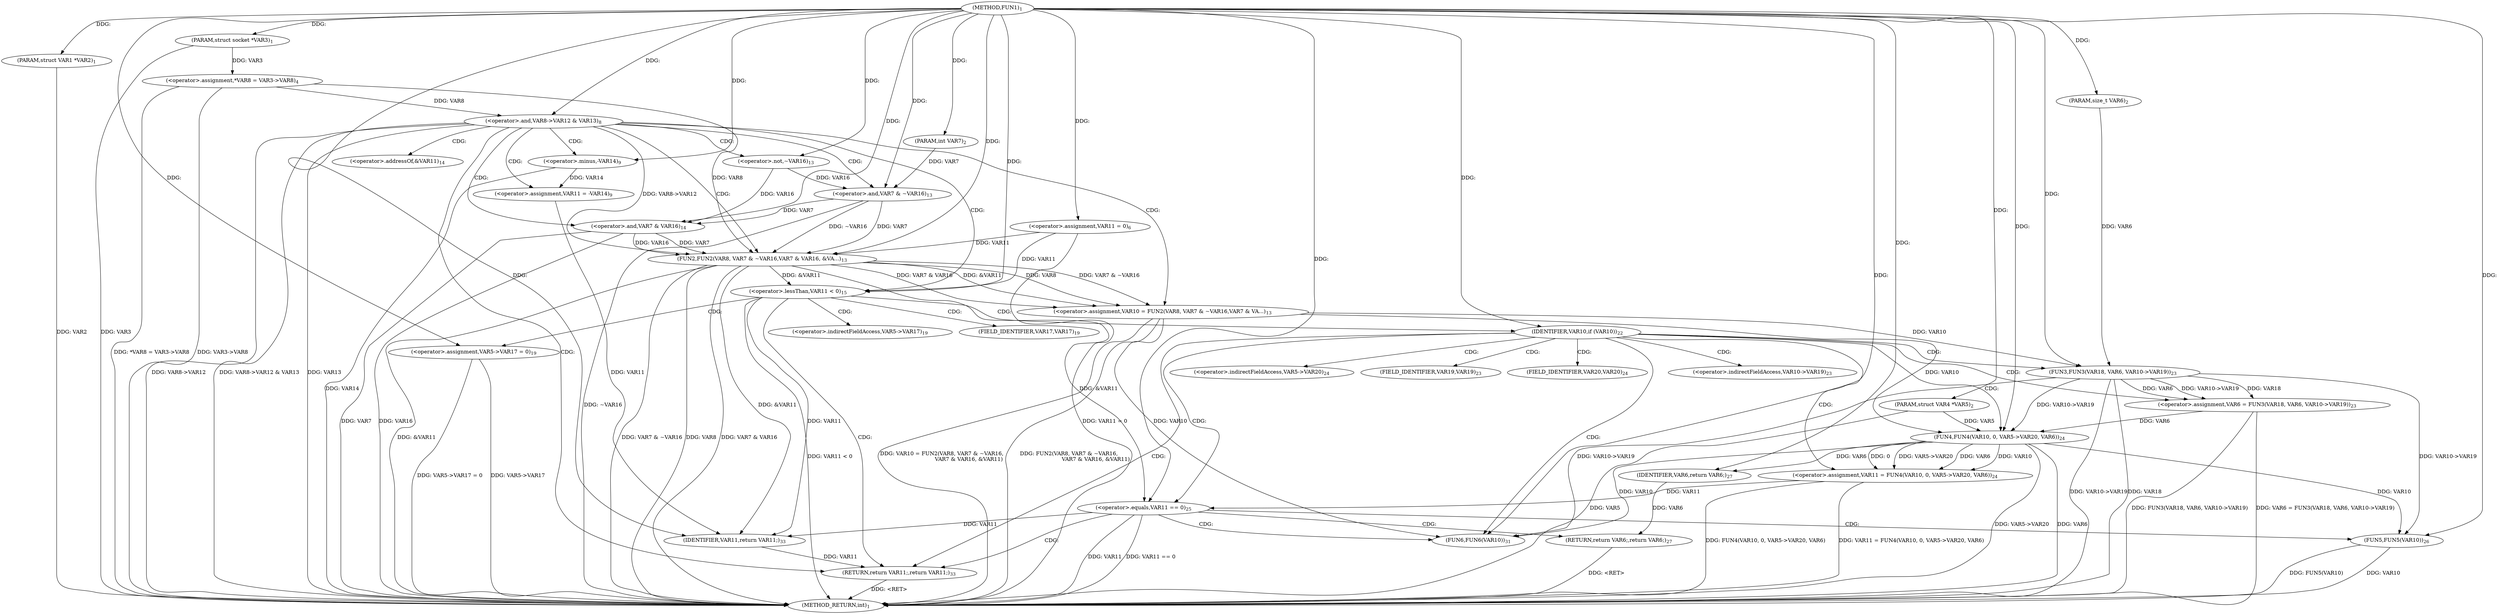 digraph "FUN1" {  
"8" [label = <(METHOD,FUN1)<SUB>1</SUB>> ]
"96" [label = <(METHOD_RETURN,int)<SUB>1</SUB>> ]
"9" [label = <(PARAM,struct VAR1 *VAR2)<SUB>1</SUB>> ]
"10" [label = <(PARAM,struct socket *VAR3)<SUB>1</SUB>> ]
"11" [label = <(PARAM,struct VAR4 *VAR5)<SUB>2</SUB>> ]
"12" [label = <(PARAM,size_t VAR6)<SUB>2</SUB>> ]
"13" [label = <(PARAM,int VAR7)<SUB>2</SUB>> ]
"16" [label = <(&lt;operator&gt;.assignment,*VAR8 = VAR3-&gt;VAR8)<SUB>4</SUB>> ]
"23" [label = <(&lt;operator&gt;.assignment,VAR11 = 0)<SUB>6</SUB>> ]
"38" [label = <(&lt;operator&gt;.assignment,VAR10 = FUN2(VAR8, VAR7 &amp; ~VAR16,
				VAR7 &amp; VA...)<SUB>13</SUB>> ]
"57" [label = <(&lt;operator&gt;.assignment,VAR5-&gt;VAR17 = 0)<SUB>19</SUB>> ]
"91" [label = <(FUN6,FUN6(VAR10))<SUB>31</SUB>> ]
"94" [label = <(RETURN,return VAR11;,return VAR11;)<SUB>33</SUB>> ]
"27" [label = <(&lt;operator&gt;.and,VAR8-&gt;VAR12 &amp; VAR13)<SUB>8</SUB>> ]
"52" [label = <(&lt;operator&gt;.lessThan,VAR11 &lt; 0)<SUB>15</SUB>> ]
"63" [label = <(IDENTIFIER,VAR10,if (VAR10))<SUB>22</SUB>> ]
"95" [label = <(IDENTIFIER,VAR11,return VAR11;)<SUB>33</SUB>> ]
"33" [label = <(&lt;operator&gt;.assignment,VAR11 = -VAR14)<SUB>9</SUB>> ]
"40" [label = <(FUN2,FUN2(VAR8, VAR7 &amp; ~VAR16,
				VAR7 &amp; VAR16, &amp;VA...)<SUB>13</SUB>> ]
"65" [label = <(&lt;operator&gt;.assignment,VAR6 = FUN3(VAR18, VAR6, VAR10-&gt;VAR19))<SUB>23</SUB>> ]
"73" [label = <(&lt;operator&gt;.assignment,VAR11 = FUN4(VAR10, 0, VAR5-&gt;VAR20, VAR6))<SUB>24</SUB>> ]
"42" [label = <(&lt;operator&gt;.and,VAR7 &amp; ~VAR16)<SUB>13</SUB>> ]
"46" [label = <(&lt;operator&gt;.and,VAR7 &amp; VAR16)<SUB>14</SUB>> ]
"83" [label = <(&lt;operator&gt;.equals,VAR11 == 0)<SUB>25</SUB>> ]
"35" [label = <(&lt;operator&gt;.minus,-VAR14)<SUB>9</SUB>> ]
"44" [label = <(&lt;operator&gt;.not,~VAR16)<SUB>13</SUB>> ]
"67" [label = <(FUN3,FUN3(VAR18, VAR6, VAR10-&gt;VAR19))<SUB>23</SUB>> ]
"75" [label = <(FUN4,FUN4(VAR10, 0, VAR5-&gt;VAR20, VAR6))<SUB>24</SUB>> ]
"87" [label = <(FUN5,FUN5(VAR10))<SUB>26</SUB>> ]
"89" [label = <(RETURN,return VAR6;,return VAR6;)<SUB>27</SUB>> ]
"90" [label = <(IDENTIFIER,VAR6,return VAR6;)<SUB>27</SUB>> ]
"58" [label = <(&lt;operator&gt;.indirectFieldAccess,VAR5-&gt;VAR17)<SUB>19</SUB>> ]
"49" [label = <(&lt;operator&gt;.addressOf,&amp;VAR11)<SUB>14</SUB>> ]
"60" [label = <(FIELD_IDENTIFIER,VAR17,VAR17)<SUB>19</SUB>> ]
"70" [label = <(&lt;operator&gt;.indirectFieldAccess,VAR10-&gt;VAR19)<SUB>23</SUB>> ]
"78" [label = <(&lt;operator&gt;.indirectFieldAccess,VAR5-&gt;VAR20)<SUB>24</SUB>> ]
"72" [label = <(FIELD_IDENTIFIER,VAR19,VAR19)<SUB>23</SUB>> ]
"80" [label = <(FIELD_IDENTIFIER,VAR20,VAR20)<SUB>24</SUB>> ]
  "94" -> "96"  [ label = "DDG: &lt;RET&gt;"] 
  "89" -> "96"  [ label = "DDG: &lt;RET&gt;"] 
  "9" -> "96"  [ label = "DDG: VAR2"] 
  "10" -> "96"  [ label = "DDG: VAR3"] 
  "11" -> "96"  [ label = "DDG: VAR5"] 
  "16" -> "96"  [ label = "DDG: VAR3-&gt;VAR8"] 
  "16" -> "96"  [ label = "DDG: *VAR8 = VAR3-&gt;VAR8"] 
  "23" -> "96"  [ label = "DDG: VAR11 = 0"] 
  "27" -> "96"  [ label = "DDG: VAR8-&gt;VAR12"] 
  "27" -> "96"  [ label = "DDG: VAR8-&gt;VAR12 &amp; VAR13"] 
  "40" -> "96"  [ label = "DDG: VAR8"] 
  "42" -> "96"  [ label = "DDG: ~VAR16"] 
  "40" -> "96"  [ label = "DDG: VAR7 &amp; ~VAR16"] 
  "46" -> "96"  [ label = "DDG: VAR7"] 
  "46" -> "96"  [ label = "DDG: VAR16"] 
  "40" -> "96"  [ label = "DDG: VAR7 &amp; VAR16"] 
  "40" -> "96"  [ label = "DDG: &amp;VAR11"] 
  "38" -> "96"  [ label = "DDG: FUN2(VAR8, VAR7 &amp; ~VAR16,
				VAR7 &amp; VAR16, &amp;VAR11)"] 
  "38" -> "96"  [ label = "DDG: VAR10 = FUN2(VAR8, VAR7 &amp; ~VAR16,
				VAR7 &amp; VAR16, &amp;VAR11)"] 
  "52" -> "96"  [ label = "DDG: VAR11 &lt; 0"] 
  "57" -> "96"  [ label = "DDG: VAR5-&gt;VAR17"] 
  "57" -> "96"  [ label = "DDG: VAR5-&gt;VAR17 = 0"] 
  "67" -> "96"  [ label = "DDG: VAR10-&gt;VAR19"] 
  "65" -> "96"  [ label = "DDG: FUN3(VAR18, VAR6, VAR10-&gt;VAR19)"] 
  "65" -> "96"  [ label = "DDG: VAR6 = FUN3(VAR18, VAR6, VAR10-&gt;VAR19)"] 
  "75" -> "96"  [ label = "DDG: VAR5-&gt;VAR20"] 
  "75" -> "96"  [ label = "DDG: VAR6"] 
  "73" -> "96"  [ label = "DDG: FUN4(VAR10, 0, VAR5-&gt;VAR20, VAR6)"] 
  "73" -> "96"  [ label = "DDG: VAR11 = FUN4(VAR10, 0, VAR5-&gt;VAR20, VAR6)"] 
  "83" -> "96"  [ label = "DDG: VAR11"] 
  "83" -> "96"  [ label = "DDG: VAR11 == 0"] 
  "87" -> "96"  [ label = "DDG: VAR10"] 
  "87" -> "96"  [ label = "DDG: FUN5(VAR10)"] 
  "27" -> "96"  [ label = "DDG: VAR13"] 
  "67" -> "96"  [ label = "DDG: VAR18"] 
  "35" -> "96"  [ label = "DDG: VAR14"] 
  "8" -> "9"  [ label = "DDG: "] 
  "8" -> "10"  [ label = "DDG: "] 
  "8" -> "11"  [ label = "DDG: "] 
  "8" -> "12"  [ label = "DDG: "] 
  "8" -> "13"  [ label = "DDG: "] 
  "10" -> "16"  [ label = "DDG: VAR3"] 
  "8" -> "23"  [ label = "DDG: "] 
  "40" -> "38"  [ label = "DDG: VAR8"] 
  "40" -> "38"  [ label = "DDG: VAR7 &amp; ~VAR16"] 
  "40" -> "38"  [ label = "DDG: VAR7 &amp; VAR16"] 
  "40" -> "38"  [ label = "DDG: &amp;VAR11"] 
  "8" -> "57"  [ label = "DDG: "] 
  "95" -> "94"  [ label = "DDG: VAR11"] 
  "8" -> "63"  [ label = "DDG: "] 
  "38" -> "91"  [ label = "DDG: VAR10"] 
  "67" -> "91"  [ label = "DDG: VAR10-&gt;VAR19"] 
  "75" -> "91"  [ label = "DDG: VAR10"] 
  "8" -> "91"  [ label = "DDG: "] 
  "33" -> "95"  [ label = "DDG: VAR11"] 
  "40" -> "95"  [ label = "DDG: &amp;VAR11"] 
  "83" -> "95"  [ label = "DDG: VAR11"] 
  "52" -> "95"  [ label = "DDG: VAR11"] 
  "8" -> "95"  [ label = "DDG: "] 
  "16" -> "27"  [ label = "DDG: VAR8"] 
  "8" -> "27"  [ label = "DDG: "] 
  "35" -> "33"  [ label = "DDG: VAR14"] 
  "16" -> "40"  [ label = "DDG: VAR8"] 
  "27" -> "40"  [ label = "DDG: VAR8-&gt;VAR12"] 
  "8" -> "40"  [ label = "DDG: "] 
  "42" -> "40"  [ label = "DDG: VAR7"] 
  "42" -> "40"  [ label = "DDG: ~VAR16"] 
  "46" -> "40"  [ label = "DDG: VAR7"] 
  "46" -> "40"  [ label = "DDG: VAR16"] 
  "23" -> "40"  [ label = "DDG: VAR11"] 
  "23" -> "52"  [ label = "DDG: VAR11"] 
  "40" -> "52"  [ label = "DDG: &amp;VAR11"] 
  "8" -> "52"  [ label = "DDG: "] 
  "67" -> "65"  [ label = "DDG: VAR18"] 
  "67" -> "65"  [ label = "DDG: VAR6"] 
  "67" -> "65"  [ label = "DDG: VAR10-&gt;VAR19"] 
  "75" -> "73"  [ label = "DDG: VAR10"] 
  "75" -> "73"  [ label = "DDG: 0"] 
  "75" -> "73"  [ label = "DDG: VAR5-&gt;VAR20"] 
  "75" -> "73"  [ label = "DDG: VAR6"] 
  "13" -> "42"  [ label = "DDG: VAR7"] 
  "8" -> "42"  [ label = "DDG: "] 
  "44" -> "42"  [ label = "DDG: VAR16"] 
  "42" -> "46"  [ label = "DDG: VAR7"] 
  "8" -> "46"  [ label = "DDG: "] 
  "44" -> "46"  [ label = "DDG: VAR16"] 
  "8" -> "35"  [ label = "DDG: "] 
  "8" -> "44"  [ label = "DDG: "] 
  "8" -> "67"  [ label = "DDG: "] 
  "12" -> "67"  [ label = "DDG: VAR6"] 
  "38" -> "67"  [ label = "DDG: VAR10"] 
  "38" -> "75"  [ label = "DDG: VAR10"] 
  "67" -> "75"  [ label = "DDG: VAR10-&gt;VAR19"] 
  "8" -> "75"  [ label = "DDG: "] 
  "11" -> "75"  [ label = "DDG: VAR5"] 
  "65" -> "75"  [ label = "DDG: VAR6"] 
  "40" -> "83"  [ label = "DDG: &amp;VAR11"] 
  "73" -> "83"  [ label = "DDG: VAR11"] 
  "8" -> "83"  [ label = "DDG: "] 
  "90" -> "89"  [ label = "DDG: VAR6"] 
  "67" -> "87"  [ label = "DDG: VAR10-&gt;VAR19"] 
  "75" -> "87"  [ label = "DDG: VAR10"] 
  "8" -> "87"  [ label = "DDG: "] 
  "75" -> "90"  [ label = "DDG: VAR6"] 
  "8" -> "90"  [ label = "DDG: "] 
  "27" -> "94"  [ label = "CDG: "] 
  "27" -> "49"  [ label = "CDG: "] 
  "27" -> "42"  [ label = "CDG: "] 
  "27" -> "52"  [ label = "CDG: "] 
  "27" -> "46"  [ label = "CDG: "] 
  "27" -> "38"  [ label = "CDG: "] 
  "27" -> "40"  [ label = "CDG: "] 
  "27" -> "44"  [ label = "CDG: "] 
  "27" -> "35"  [ label = "CDG: "] 
  "27" -> "33"  [ label = "CDG: "] 
  "52" -> "94"  [ label = "CDG: "] 
  "52" -> "60"  [ label = "CDG: "] 
  "52" -> "57"  [ label = "CDG: "] 
  "52" -> "58"  [ label = "CDG: "] 
  "52" -> "63"  [ label = "CDG: "] 
  "63" -> "94"  [ label = "CDG: "] 
  "63" -> "73"  [ label = "CDG: "] 
  "63" -> "75"  [ label = "CDG: "] 
  "63" -> "72"  [ label = "CDG: "] 
  "63" -> "67"  [ label = "CDG: "] 
  "63" -> "65"  [ label = "CDG: "] 
  "63" -> "91"  [ label = "CDG: "] 
  "63" -> "80"  [ label = "CDG: "] 
  "63" -> "83"  [ label = "CDG: "] 
  "63" -> "70"  [ label = "CDG: "] 
  "63" -> "78"  [ label = "CDG: "] 
  "83" -> "94"  [ label = "CDG: "] 
  "83" -> "89"  [ label = "CDG: "] 
  "83" -> "87"  [ label = "CDG: "] 
  "83" -> "91"  [ label = "CDG: "] 
}
